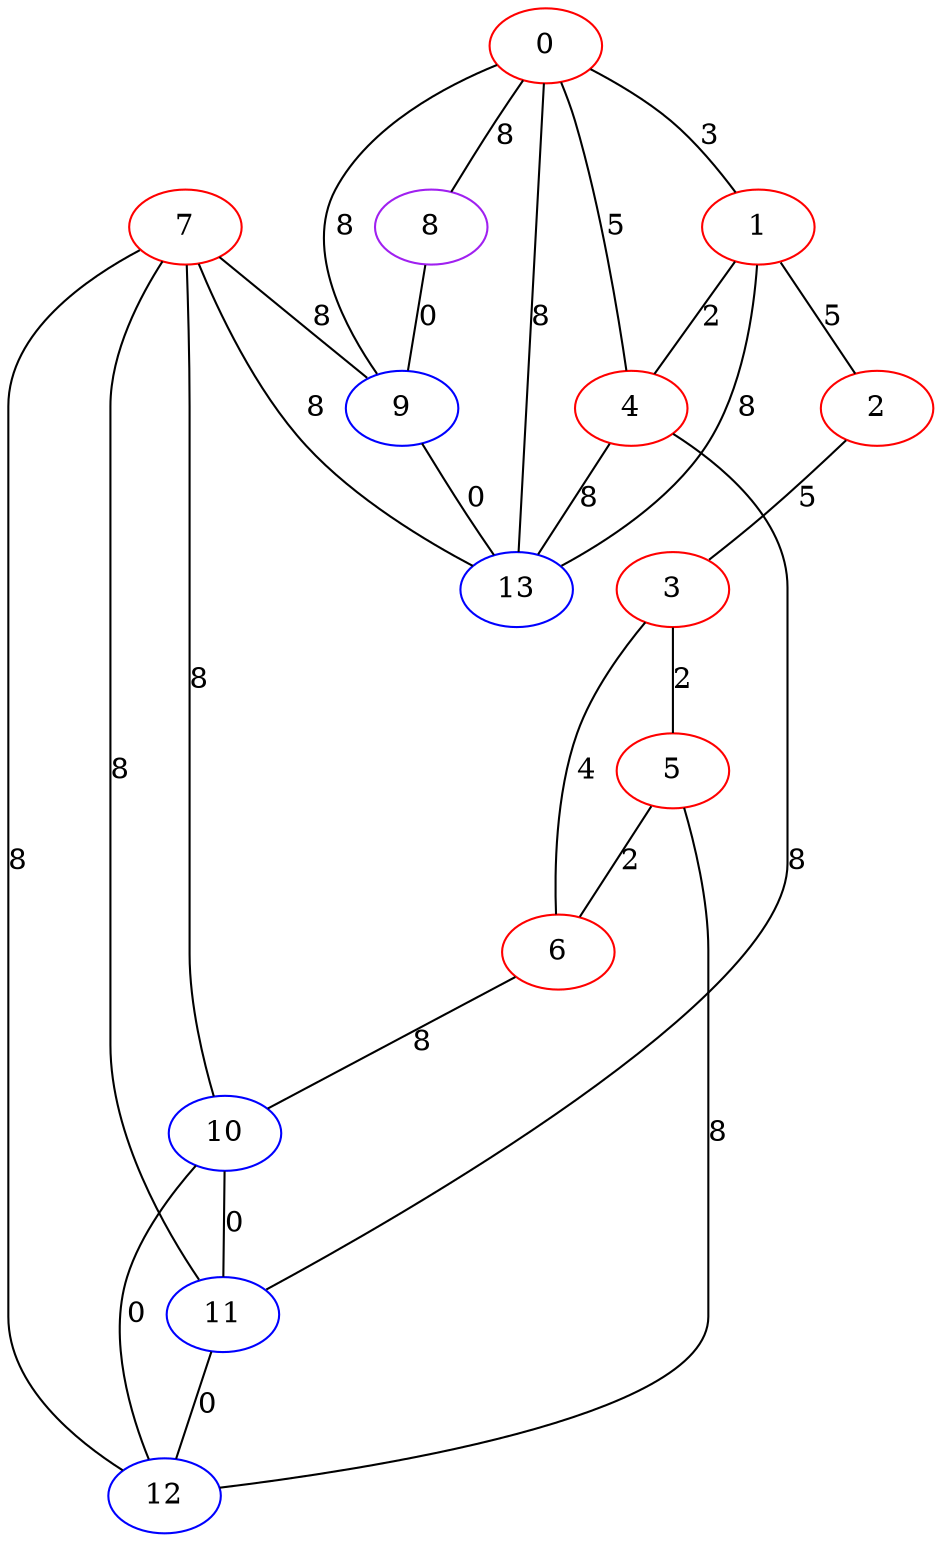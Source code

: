 graph "" {
0 [color=red, weight=1];
1 [color=red, weight=1];
2 [color=red, weight=1];
3 [color=red, weight=1];
4 [color=red, weight=1];
5 [color=red, weight=1];
6 [color=red, weight=1];
7 [color=red, weight=1];
8 [color=purple, weight=4];
9 [color=blue, weight=3];
10 [color=blue, weight=3];
11 [color=blue, weight=3];
12 [color=blue, weight=3];
13 [color=blue, weight=3];
0 -- 8  [key=0, label=8];
0 -- 1  [key=0, label=3];
0 -- 4  [key=0, label=5];
0 -- 13  [key=0, label=8];
0 -- 9  [key=0, label=8];
1 -- 2  [key=0, label=5];
1 -- 4  [key=0, label=2];
1 -- 13  [key=0, label=8];
2 -- 3  [key=0, label=5];
3 -- 5  [key=0, label=2];
3 -- 6  [key=0, label=4];
4 -- 11  [key=0, label=8];
4 -- 13  [key=0, label=8];
5 -- 12  [key=0, label=8];
5 -- 6  [key=0, label=2];
6 -- 10  [key=0, label=8];
7 -- 9  [key=0, label=8];
7 -- 10  [key=0, label=8];
7 -- 11  [key=0, label=8];
7 -- 12  [key=0, label=8];
7 -- 13  [key=0, label=8];
8 -- 9  [key=0, label=0];
9 -- 13  [key=0, label=0];
10 -- 11  [key=0, label=0];
10 -- 12  [key=0, label=0];
11 -- 12  [key=0, label=0];
}

